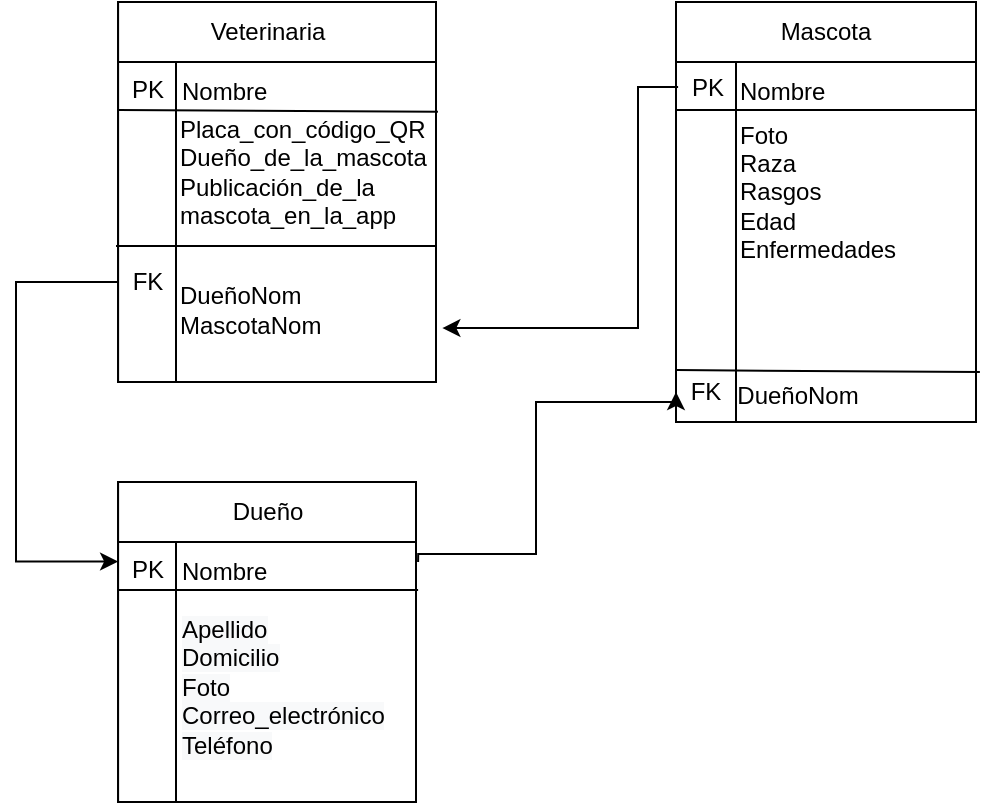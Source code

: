<mxfile version="14.5.1" type="github">
  <diagram id="n1VHg7tvYXvpFLJwI4zV" name="Page-1">
    <mxGraphModel dx="868" dy="450" grid="1" gridSize="10" guides="1" tooltips="1" connect="1" arrows="1" fold="1" page="1" pageScale="1" pageWidth="1169" pageHeight="827" math="0" shadow="0">
      <root>
        <mxCell id="0" />
        <mxCell id="1" parent="0" />
        <mxCell id="TBbkGsmxhR0Bj4ElJAsa-1" value="" style="rounded=0;whiteSpace=wrap;html=1;" vertex="1" parent="1">
          <mxGeometry x="400" y="130" width="150" height="210" as="geometry" />
        </mxCell>
        <mxCell id="TBbkGsmxhR0Bj4ElJAsa-2" value="" style="rounded=0;whiteSpace=wrap;html=1;" vertex="1" parent="1">
          <mxGeometry x="400" y="130" width="150" height="30" as="geometry" />
        </mxCell>
        <mxCell id="TBbkGsmxhR0Bj4ElJAsa-3" value="Mascota" style="text;html=1;strokeColor=none;fillColor=none;align=center;verticalAlign=middle;whiteSpace=wrap;rounded=0;" vertex="1" parent="1">
          <mxGeometry x="410" y="137" width="130" height="15" as="geometry" />
        </mxCell>
        <mxCell id="TBbkGsmxhR0Bj4ElJAsa-4" value="" style="rounded=0;whiteSpace=wrap;html=1;" vertex="1" parent="1">
          <mxGeometry x="400" y="160" width="30" height="180" as="geometry" />
        </mxCell>
        <mxCell id="TBbkGsmxhR0Bj4ElJAsa-5" value="Foto&lt;br&gt;Raza&lt;br&gt;Rasgos&lt;br&gt;Edad&lt;br&gt;Enfermedades" style="text;html=1;strokeColor=none;fillColor=none;align=left;verticalAlign=middle;whiteSpace=wrap;rounded=0;" vertex="1" parent="1">
          <mxGeometry x="430" y="180" width="110" height="90" as="geometry" />
        </mxCell>
        <mxCell id="TBbkGsmxhR0Bj4ElJAsa-6" value="" style="endArrow=none;html=1;exitX=0;exitY=0.878;exitDx=0;exitDy=0;exitPerimeter=0;entryX=1.013;entryY=0.881;entryDx=0;entryDy=0;verticalAlign=middle;entryPerimeter=0;" edge="1" parent="1" target="TBbkGsmxhR0Bj4ElJAsa-1">
          <mxGeometry width="50" height="50" relative="1" as="geometry">
            <mxPoint x="400" y="314.04" as="sourcePoint" />
            <mxPoint x="430" y="314" as="targetPoint" />
          </mxGeometry>
        </mxCell>
        <mxCell id="TBbkGsmxhR0Bj4ElJAsa-7" value="Nombre" style="text;html=1;strokeColor=none;fillColor=none;align=left;verticalAlign=middle;whiteSpace=wrap;rounded=0;" vertex="1" parent="1">
          <mxGeometry x="430" y="165" width="40" height="20" as="geometry" />
        </mxCell>
        <mxCell id="TBbkGsmxhR0Bj4ElJAsa-8" value="" style="edgeStyle=orthogonalEdgeStyle;rounded=0;orthogonalLoop=1;jettySize=auto;html=1;entryX=1.02;entryY=0.858;entryDx=0;entryDy=0;entryPerimeter=0;" edge="1" parent="1" source="TBbkGsmxhR0Bj4ElJAsa-9" target="TBbkGsmxhR0Bj4ElJAsa-19">
          <mxGeometry relative="1" as="geometry">
            <mxPoint x="366.05" y="172.5" as="targetPoint" />
            <Array as="points">
              <mxPoint x="381" y="173" />
              <mxPoint x="381" y="293" />
            </Array>
          </mxGeometry>
        </mxCell>
        <mxCell id="TBbkGsmxhR0Bj4ElJAsa-9" value="PK" style="text;html=1;strokeColor=none;fillColor=none;align=center;verticalAlign=middle;whiteSpace=wrap;rounded=0;" vertex="1" parent="1">
          <mxGeometry x="401.05" y="165" width="30" height="15" as="geometry" />
        </mxCell>
        <mxCell id="TBbkGsmxhR0Bj4ElJAsa-10" value="" style="endArrow=none;html=1;exitX=0.067;exitY=0.15;exitDx=0;exitDy=0;exitPerimeter=0;verticalAlign=middle;" edge="1" parent="1">
          <mxGeometry width="50" height="50" relative="1" as="geometry">
            <mxPoint x="400" y="184" as="sourcePoint" />
            <mxPoint x="550" y="184" as="targetPoint" />
          </mxGeometry>
        </mxCell>
        <mxCell id="TBbkGsmxhR0Bj4ElJAsa-11" value="" style="rounded=0;whiteSpace=wrap;html=1;" vertex="1" parent="1">
          <mxGeometry x="121.05" y="370" width="148.95" height="160" as="geometry" />
        </mxCell>
        <mxCell id="TBbkGsmxhR0Bj4ElJAsa-12" value="" style="rounded=0;whiteSpace=wrap;html=1;" vertex="1" parent="1">
          <mxGeometry x="121.05" y="370" width="148.95" height="30" as="geometry" />
        </mxCell>
        <mxCell id="TBbkGsmxhR0Bj4ElJAsa-13" value="Dueño" style="text;html=1;strokeColor=none;fillColor=none;align=center;verticalAlign=middle;whiteSpace=wrap;rounded=0;" vertex="1" parent="1">
          <mxGeometry x="131.05" y="377" width="130" height="15" as="geometry" />
        </mxCell>
        <mxCell id="TBbkGsmxhR0Bj4ElJAsa-14" value="" style="rounded=0;whiteSpace=wrap;html=1;" vertex="1" parent="1">
          <mxGeometry x="121.05" y="400" width="28.95" height="130" as="geometry" />
        </mxCell>
        <mxCell id="TBbkGsmxhR0Bj4ElJAsa-16" value="Nombre" style="text;html=1;strokeColor=none;fillColor=none;align=left;verticalAlign=middle;whiteSpace=wrap;rounded=0;" vertex="1" parent="1">
          <mxGeometry x="151.05" y="405" width="40" height="20" as="geometry" />
        </mxCell>
        <mxCell id="TBbkGsmxhR0Bj4ElJAsa-17" value="PK" style="text;html=1;strokeColor=none;fillColor=none;align=center;verticalAlign=middle;whiteSpace=wrap;rounded=0;" vertex="1" parent="1">
          <mxGeometry x="121.05" y="406" width="30" height="15" as="geometry" />
        </mxCell>
        <mxCell id="TBbkGsmxhR0Bj4ElJAsa-18" value="" style="endArrow=none;html=1;exitX=0.067;exitY=0.15;exitDx=0;exitDy=0;exitPerimeter=0;verticalAlign=middle;" edge="1" parent="1">
          <mxGeometry width="50" height="50" relative="1" as="geometry">
            <mxPoint x="121.05" y="424" as="sourcePoint" />
            <mxPoint x="271.05" y="424" as="targetPoint" />
          </mxGeometry>
        </mxCell>
        <mxCell id="TBbkGsmxhR0Bj4ElJAsa-19" value="" style="rounded=0;whiteSpace=wrap;html=1;" vertex="1" parent="1">
          <mxGeometry x="121.05" y="130" width="158.95" height="190" as="geometry" />
        </mxCell>
        <mxCell id="TBbkGsmxhR0Bj4ElJAsa-20" value="" style="rounded=0;whiteSpace=wrap;html=1;" vertex="1" parent="1">
          <mxGeometry x="121.05" y="130" width="158.95" height="30" as="geometry" />
        </mxCell>
        <mxCell id="TBbkGsmxhR0Bj4ElJAsa-21" value="Veterinaria" style="text;html=1;strokeColor=none;fillColor=none;align=center;verticalAlign=middle;whiteSpace=wrap;rounded=0;" vertex="1" parent="1">
          <mxGeometry x="131.05" y="137" width="130" height="15" as="geometry" />
        </mxCell>
        <mxCell id="TBbkGsmxhR0Bj4ElJAsa-22" value="" style="rounded=0;whiteSpace=wrap;html=1;" vertex="1" parent="1">
          <mxGeometry x="121.05" y="160" width="28.95" height="160" as="geometry" />
        </mxCell>
        <mxCell id="TBbkGsmxhR0Bj4ElJAsa-23" value="Placa_con_código_QR&lt;br&gt;Dueño_de_la_mascota&lt;br&gt;Publicación_de_la mascota_en_la_app" style="text;html=1;strokeColor=none;fillColor=none;align=left;verticalAlign=middle;whiteSpace=wrap;rounded=0;" vertex="1" parent="1">
          <mxGeometry x="150.08" y="190" width="119.92" height="50" as="geometry" />
        </mxCell>
        <mxCell id="TBbkGsmxhR0Bj4ElJAsa-24" value="" style="endArrow=none;html=1;verticalAlign=middle;" edge="1" parent="1">
          <mxGeometry width="50" height="50" relative="1" as="geometry">
            <mxPoint x="120" y="252" as="sourcePoint" />
            <mxPoint x="280" y="252" as="targetPoint" />
          </mxGeometry>
        </mxCell>
        <mxCell id="TBbkGsmxhR0Bj4ElJAsa-25" value="Nombre" style="text;html=1;strokeColor=none;fillColor=none;align=left;verticalAlign=middle;whiteSpace=wrap;rounded=0;" vertex="1" parent="1">
          <mxGeometry x="151.05" y="165" width="40" height="20" as="geometry" />
        </mxCell>
        <mxCell id="TBbkGsmxhR0Bj4ElJAsa-26" value="PK" style="text;html=1;strokeColor=none;fillColor=none;align=center;verticalAlign=middle;whiteSpace=wrap;rounded=0;" vertex="1" parent="1">
          <mxGeometry x="121.05" y="166" width="30" height="15" as="geometry" />
        </mxCell>
        <mxCell id="TBbkGsmxhR0Bj4ElJAsa-27" value="" style="endArrow=none;html=1;exitX=0.067;exitY=0.15;exitDx=0;exitDy=0;exitPerimeter=0;verticalAlign=middle;entryX=1.006;entryY=0.289;entryDx=0;entryDy=0;entryPerimeter=0;" edge="1" parent="1" target="TBbkGsmxhR0Bj4ElJAsa-19">
          <mxGeometry width="50" height="50" relative="1" as="geometry">
            <mxPoint x="121.05" y="184" as="sourcePoint" />
            <mxPoint x="271.05" y="184" as="targetPoint" />
          </mxGeometry>
        </mxCell>
        <mxCell id="TBbkGsmxhR0Bj4ElJAsa-37" value="FK" style="text;html=1;strokeColor=none;fillColor=none;align=center;verticalAlign=middle;whiteSpace=wrap;rounded=0;" vertex="1" parent="1">
          <mxGeometry x="400" y="315" width="30" height="20" as="geometry" />
        </mxCell>
        <mxCell id="TBbkGsmxhR0Bj4ElJAsa-38" value="" style="edgeStyle=orthogonalEdgeStyle;rounded=0;orthogonalLoop=1;jettySize=auto;html=1;entryX=0;entryY=0.25;entryDx=0;entryDy=0;" edge="1" parent="1" source="TBbkGsmxhR0Bj4ElJAsa-39" target="TBbkGsmxhR0Bj4ElJAsa-17">
          <mxGeometry relative="1" as="geometry">
            <mxPoint x="70" y="420" as="targetPoint" />
            <Array as="points">
              <mxPoint x="70" y="270" />
              <mxPoint x="70" y="410" />
            </Array>
          </mxGeometry>
        </mxCell>
        <mxCell id="TBbkGsmxhR0Bj4ElJAsa-39" value="FK" style="text;html=1;strokeColor=none;fillColor=none;align=center;verticalAlign=middle;whiteSpace=wrap;rounded=0;" vertex="1" parent="1">
          <mxGeometry x="121.05" y="260" width="30" height="20" as="geometry" />
        </mxCell>
        <mxCell id="TBbkGsmxhR0Bj4ElJAsa-41" value="DueñoNom&lt;br&gt;MascotaNom" style="text;html=1;strokeColor=none;fillColor=none;align=left;verticalAlign=middle;whiteSpace=wrap;rounded=0;" vertex="1" parent="1">
          <mxGeometry x="150" y="258.5" width="110" height="50" as="geometry" />
        </mxCell>
        <mxCell id="TBbkGsmxhR0Bj4ElJAsa-43" value="DueñoNom" style="text;html=1;strokeColor=none;fillColor=none;align=center;verticalAlign=middle;whiteSpace=wrap;rounded=0;" vertex="1" parent="1">
          <mxGeometry x="432.05" y="317" width="57.95" height="20" as="geometry" />
        </mxCell>
        <mxCell id="TBbkGsmxhR0Bj4ElJAsa-45" value="" style="edgeStyle=orthogonalEdgeStyle;rounded=0;orthogonalLoop=1;jettySize=auto;html=1;entryX=0;entryY=0.5;entryDx=0;entryDy=0;" edge="1" parent="1" target="TBbkGsmxhR0Bj4ElJAsa-37">
          <mxGeometry relative="1" as="geometry">
            <mxPoint x="271.05" y="410" as="sourcePoint" />
            <mxPoint x="390" y="330" as="targetPoint" />
            <Array as="points">
              <mxPoint x="271" y="406" />
              <mxPoint x="330" y="406" />
              <mxPoint x="330" y="330" />
              <mxPoint x="400" y="330" />
            </Array>
          </mxGeometry>
        </mxCell>
        <mxCell id="TBbkGsmxhR0Bj4ElJAsa-47" value="&lt;span style=&quot;color: rgb(0 , 0 , 0) ; font-family: &amp;#34;helvetica&amp;#34; ; font-size: 12px ; font-style: normal ; font-weight: 400 ; letter-spacing: normal ; text-align: left ; text-indent: 0px ; text-transform: none ; word-spacing: 0px ; background-color: rgb(248 , 249 , 250) ; display: inline ; float: none&quot;&gt;Apellido&lt;/span&gt;&lt;br style=&quot;color: rgb(0 , 0 , 0) ; font-family: &amp;#34;helvetica&amp;#34; ; font-size: 12px ; font-style: normal ; font-weight: 400 ; letter-spacing: normal ; text-align: left ; text-indent: 0px ; text-transform: none ; word-spacing: 0px ; background-color: rgb(248 , 249 , 250)&quot;&gt;&lt;span style=&quot;color: rgb(0 , 0 , 0) ; font-family: &amp;#34;helvetica&amp;#34; ; font-size: 12px ; font-style: normal ; font-weight: 400 ; letter-spacing: normal ; text-align: left ; text-indent: 0px ; text-transform: none ; word-spacing: 0px ; background-color: rgb(248 , 249 , 250) ; display: inline ; float: none&quot;&gt;Domicilio&lt;/span&gt;&lt;br style=&quot;color: rgb(0 , 0 , 0) ; font-family: &amp;#34;helvetica&amp;#34; ; font-size: 12px ; font-style: normal ; font-weight: 400 ; letter-spacing: normal ; text-align: left ; text-indent: 0px ; text-transform: none ; word-spacing: 0px ; background-color: rgb(248 , 249 , 250)&quot;&gt;&lt;span style=&quot;color: rgb(0 , 0 , 0) ; font-family: &amp;#34;helvetica&amp;#34; ; font-size: 12px ; font-style: normal ; font-weight: 400 ; letter-spacing: normal ; text-align: left ; text-indent: 0px ; text-transform: none ; word-spacing: 0px ; background-color: rgb(248 , 249 , 250) ; display: inline ; float: none&quot;&gt;Foto&lt;/span&gt;&lt;br style=&quot;color: rgb(0 , 0 , 0) ; font-family: &amp;#34;helvetica&amp;#34; ; font-size: 12px ; font-style: normal ; font-weight: 400 ; letter-spacing: normal ; text-align: left ; text-indent: 0px ; text-transform: none ; word-spacing: 0px ; background-color: rgb(248 , 249 , 250)&quot;&gt;&lt;span style=&quot;color: rgb(0 , 0 , 0) ; font-family: &amp;#34;helvetica&amp;#34; ; font-size: 12px ; font-style: normal ; font-weight: 400 ; letter-spacing: normal ; text-align: left ; text-indent: 0px ; text-transform: none ; word-spacing: 0px ; background-color: rgb(248 , 249 , 250) ; display: inline ; float: none&quot;&gt;Correo_electrónico&lt;/span&gt;&lt;br style=&quot;color: rgb(0 , 0 , 0) ; font-family: &amp;#34;helvetica&amp;#34; ; font-size: 12px ; font-style: normal ; font-weight: 400 ; letter-spacing: normal ; text-align: left ; text-indent: 0px ; text-transform: none ; word-spacing: 0px ; background-color: rgb(248 , 249 , 250)&quot;&gt;&lt;span style=&quot;color: rgb(0 , 0 , 0) ; font-family: &amp;#34;helvetica&amp;#34; ; font-size: 12px ; font-style: normal ; font-weight: 400 ; letter-spacing: normal ; text-align: left ; text-indent: 0px ; text-transform: none ; word-spacing: 0px ; background-color: rgb(248 , 249 , 250) ; display: inline ; float: none&quot;&gt;Teléfono&lt;/span&gt;" style="text;whiteSpace=wrap;html=1;" vertex="1" parent="1">
          <mxGeometry x="151.05" y="430" width="120" height="90" as="geometry" />
        </mxCell>
      </root>
    </mxGraphModel>
  </diagram>
</mxfile>
